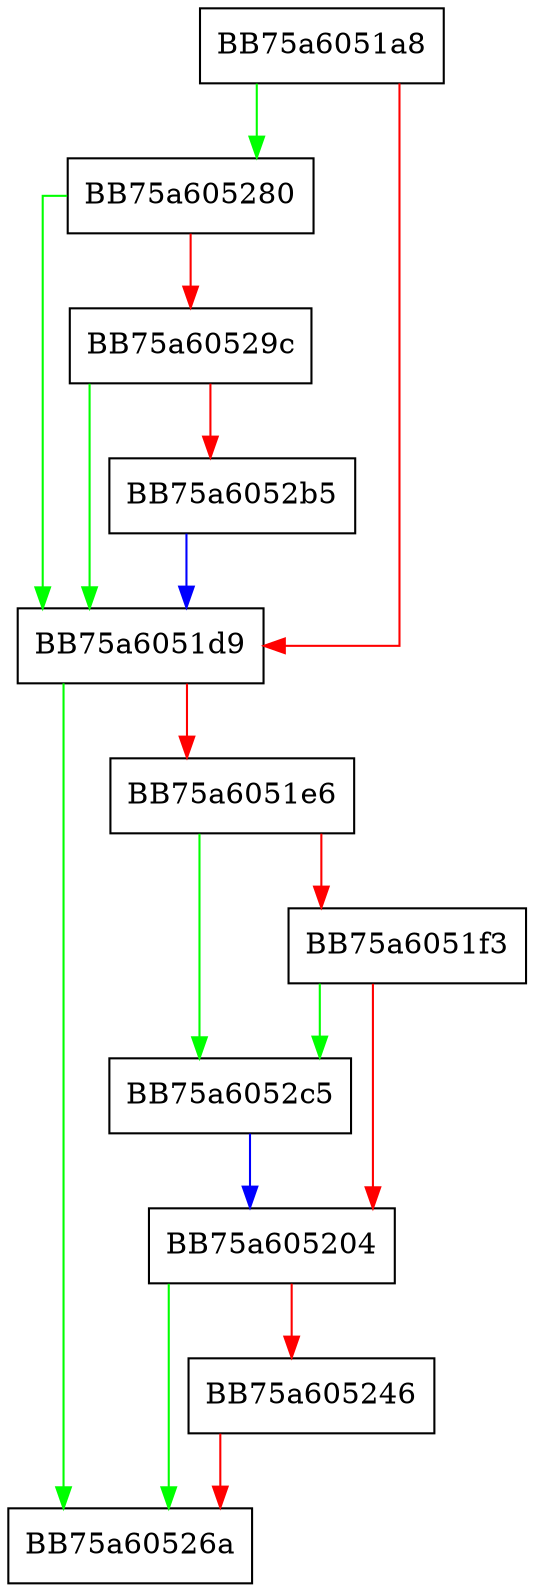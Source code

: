 digraph vfsInit {
  node [shape="box"];
  graph [splines=ortho];
  BB75a6051a8 -> BB75a605280 [color="green"];
  BB75a6051a8 -> BB75a6051d9 [color="red"];
  BB75a6051d9 -> BB75a60526a [color="green"];
  BB75a6051d9 -> BB75a6051e6 [color="red"];
  BB75a6051e6 -> BB75a6052c5 [color="green"];
  BB75a6051e6 -> BB75a6051f3 [color="red"];
  BB75a6051f3 -> BB75a6052c5 [color="green"];
  BB75a6051f3 -> BB75a605204 [color="red"];
  BB75a605204 -> BB75a60526a [color="green"];
  BB75a605204 -> BB75a605246 [color="red"];
  BB75a605246 -> BB75a60526a [color="red"];
  BB75a605280 -> BB75a6051d9 [color="green"];
  BB75a605280 -> BB75a60529c [color="red"];
  BB75a60529c -> BB75a6051d9 [color="green"];
  BB75a60529c -> BB75a6052b5 [color="red"];
  BB75a6052b5 -> BB75a6051d9 [color="blue"];
  BB75a6052c5 -> BB75a605204 [color="blue"];
}